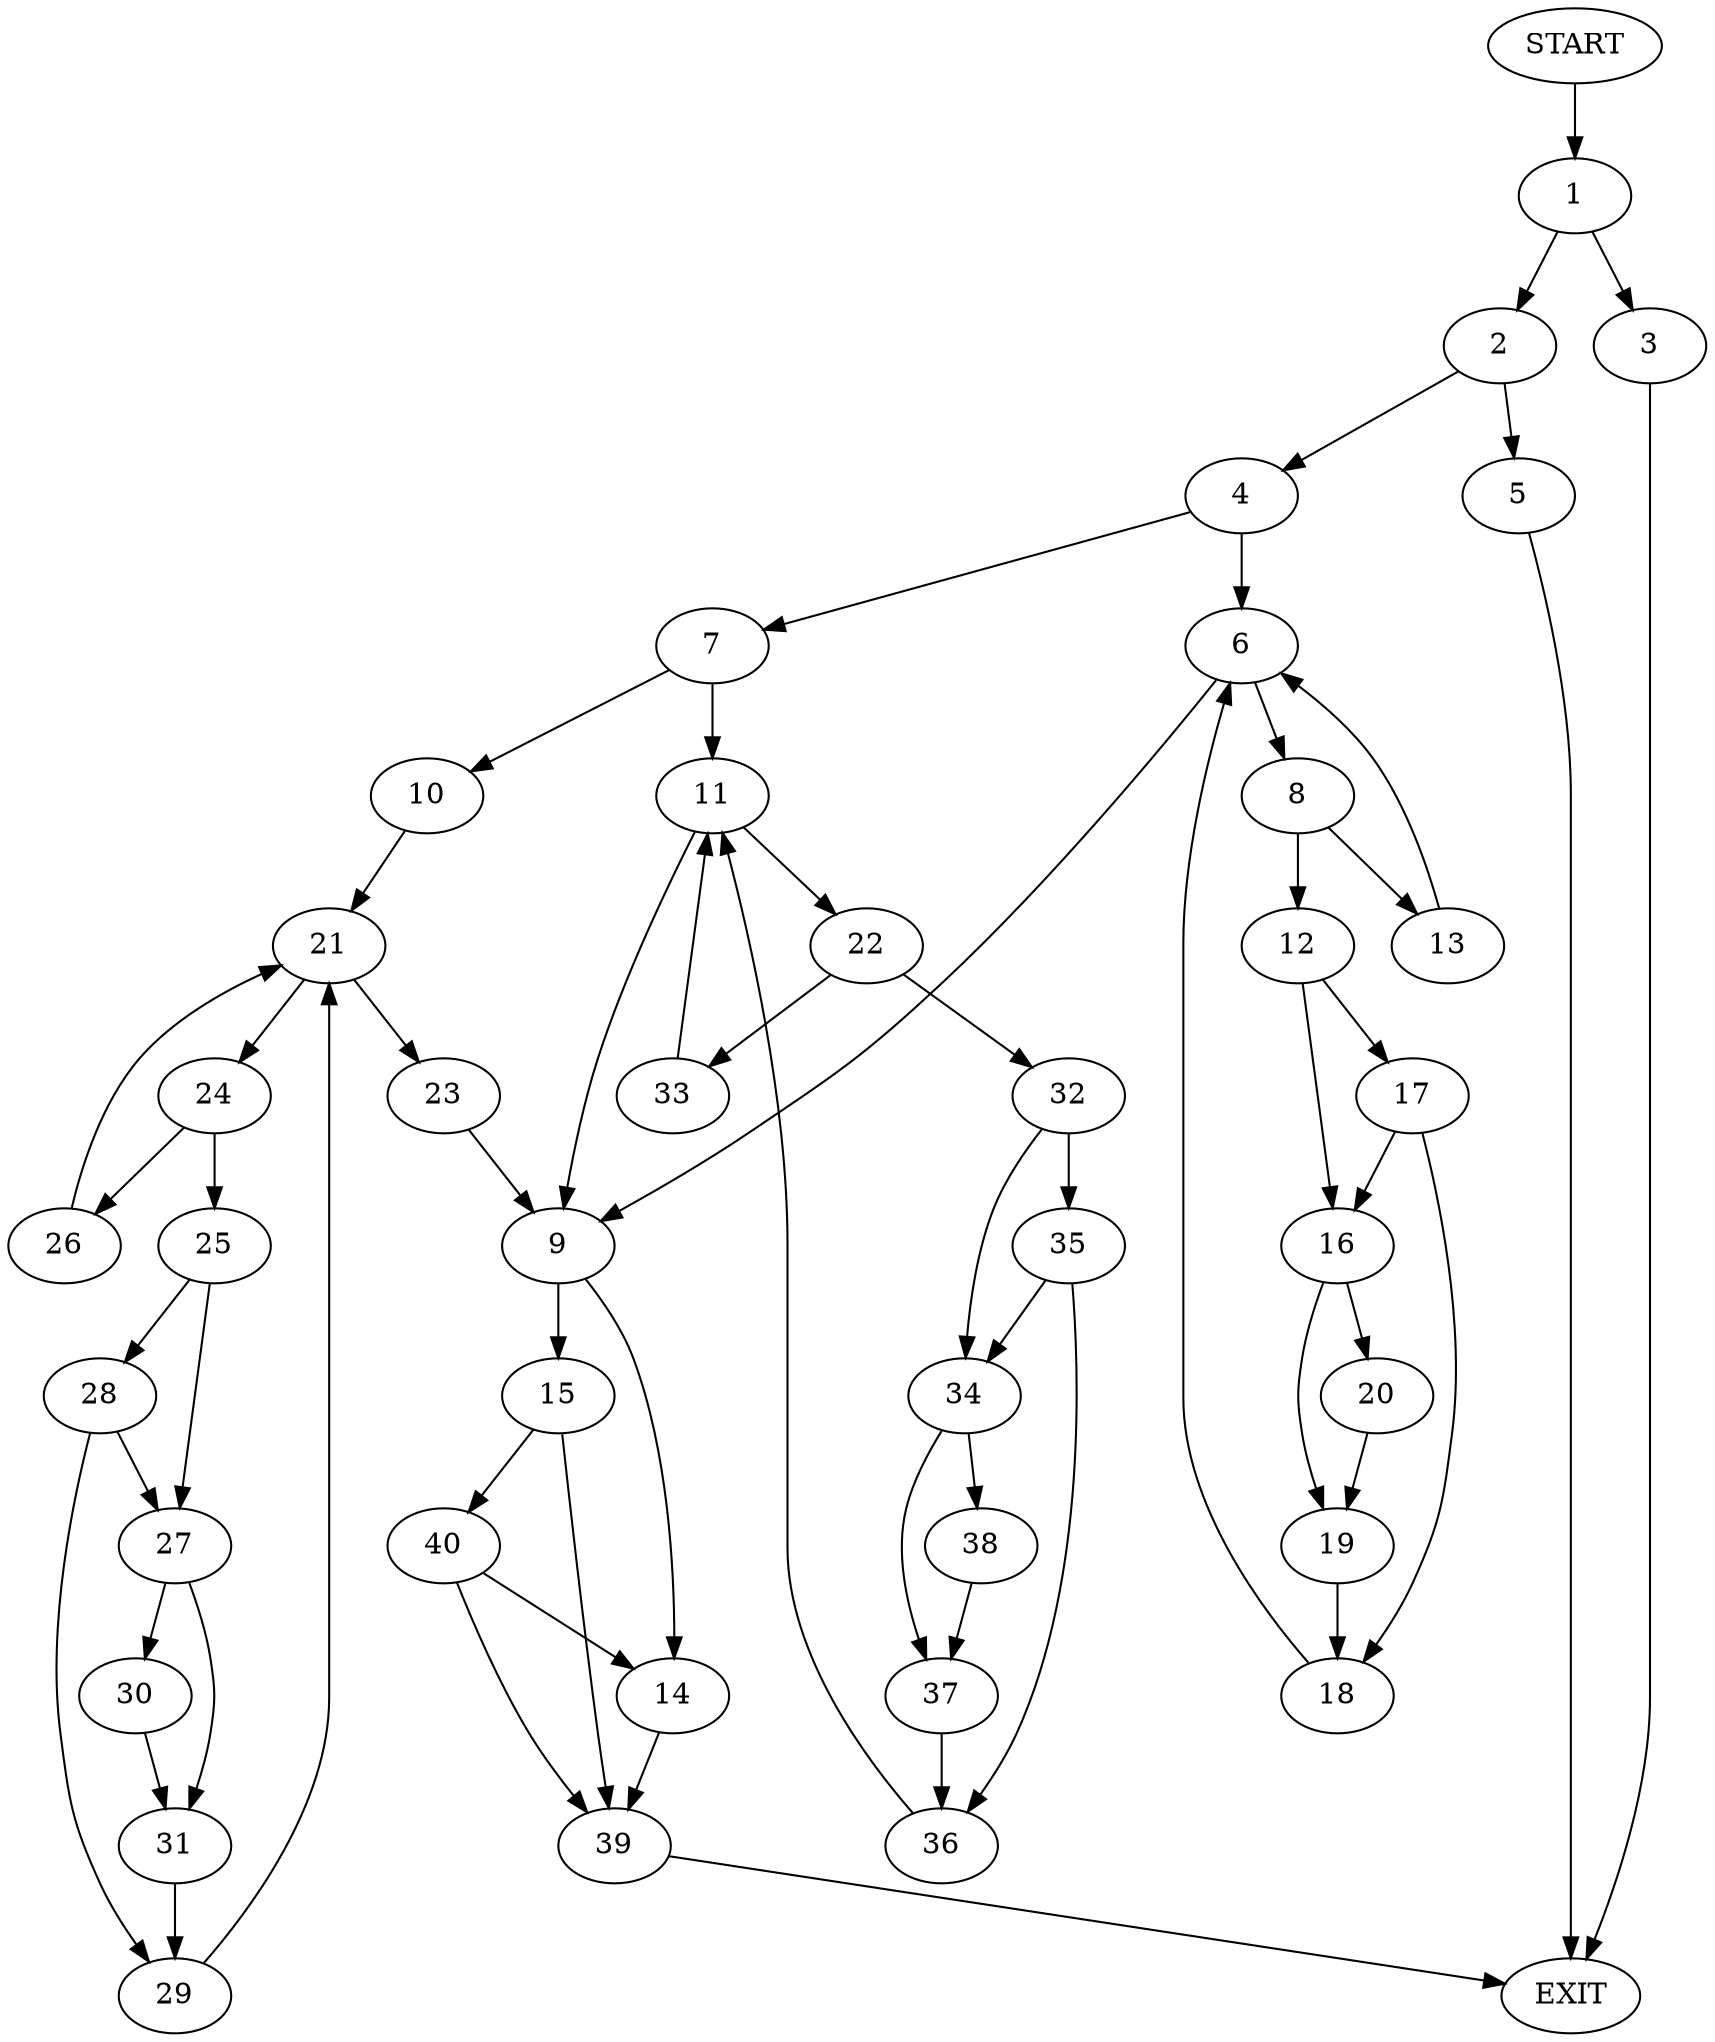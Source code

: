 digraph {
0 [label="START"]
41 [label="EXIT"]
0 -> 1
1 -> 2
1 -> 3
3 -> 41
2 -> 4
2 -> 5
4 -> 6
4 -> 7
5 -> 41
6 -> 8
6 -> 9
7 -> 10
7 -> 11
8 -> 12
8 -> 13
9 -> 14
9 -> 15
12 -> 16
12 -> 17
13 -> 6
17 -> 16
17 -> 18
16 -> 19
16 -> 20
18 -> 6
20 -> 19
19 -> 18
10 -> 21
11 -> 22
11 -> 9
21 -> 23
21 -> 24
23 -> 9
24 -> 25
24 -> 26
25 -> 27
25 -> 28
26 -> 21
28 -> 29
28 -> 27
27 -> 30
27 -> 31
29 -> 21
30 -> 31
31 -> 29
22 -> 32
22 -> 33
33 -> 11
32 -> 34
32 -> 35
35 -> 34
35 -> 36
34 -> 37
34 -> 38
36 -> 11
37 -> 36
38 -> 37
14 -> 39
15 -> 39
15 -> 40
40 -> 14
40 -> 39
39 -> 41
}
